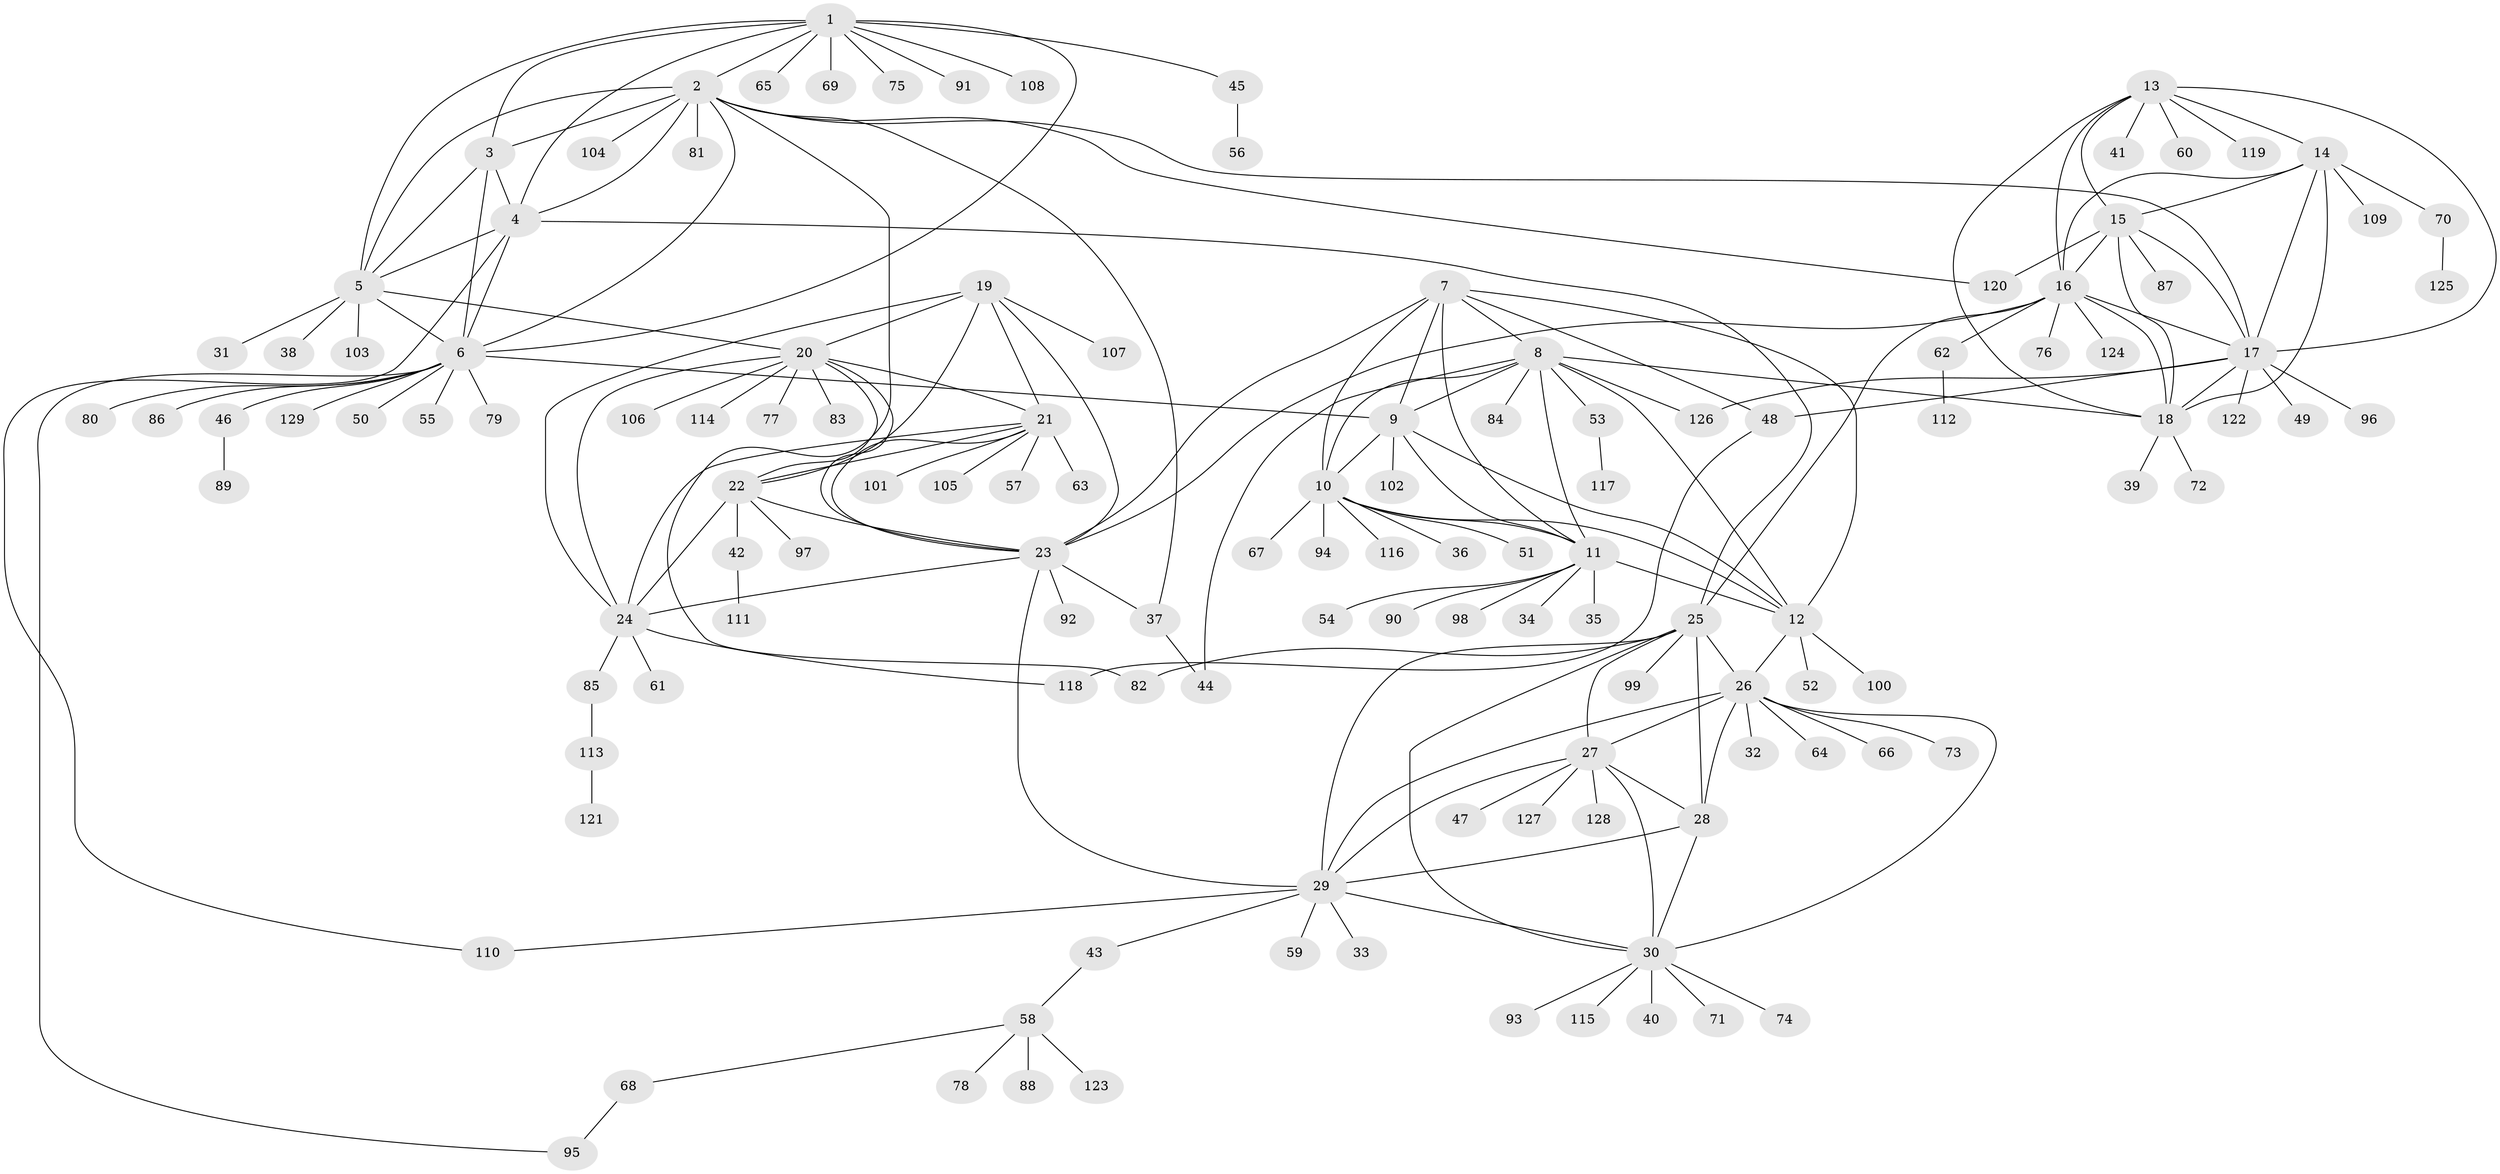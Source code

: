 // Generated by graph-tools (version 1.1) at 2025/26/03/09/25 03:26:46]
// undirected, 129 vertices, 193 edges
graph export_dot {
graph [start="1"]
  node [color=gray90,style=filled];
  1;
  2;
  3;
  4;
  5;
  6;
  7;
  8;
  9;
  10;
  11;
  12;
  13;
  14;
  15;
  16;
  17;
  18;
  19;
  20;
  21;
  22;
  23;
  24;
  25;
  26;
  27;
  28;
  29;
  30;
  31;
  32;
  33;
  34;
  35;
  36;
  37;
  38;
  39;
  40;
  41;
  42;
  43;
  44;
  45;
  46;
  47;
  48;
  49;
  50;
  51;
  52;
  53;
  54;
  55;
  56;
  57;
  58;
  59;
  60;
  61;
  62;
  63;
  64;
  65;
  66;
  67;
  68;
  69;
  70;
  71;
  72;
  73;
  74;
  75;
  76;
  77;
  78;
  79;
  80;
  81;
  82;
  83;
  84;
  85;
  86;
  87;
  88;
  89;
  90;
  91;
  92;
  93;
  94;
  95;
  96;
  97;
  98;
  99;
  100;
  101;
  102;
  103;
  104;
  105;
  106;
  107;
  108;
  109;
  110;
  111;
  112;
  113;
  114;
  115;
  116;
  117;
  118;
  119;
  120;
  121;
  122;
  123;
  124;
  125;
  126;
  127;
  128;
  129;
  1 -- 2;
  1 -- 3;
  1 -- 4;
  1 -- 5;
  1 -- 6;
  1 -- 45;
  1 -- 65;
  1 -- 69;
  1 -- 75;
  1 -- 91;
  1 -- 108;
  2 -- 3;
  2 -- 4;
  2 -- 5;
  2 -- 6;
  2 -- 17;
  2 -- 37;
  2 -- 81;
  2 -- 82;
  2 -- 104;
  2 -- 120;
  3 -- 4;
  3 -- 5;
  3 -- 6;
  4 -- 5;
  4 -- 6;
  4 -- 25;
  4 -- 110;
  5 -- 6;
  5 -- 20;
  5 -- 31;
  5 -- 38;
  5 -- 103;
  6 -- 9;
  6 -- 46;
  6 -- 50;
  6 -- 55;
  6 -- 79;
  6 -- 80;
  6 -- 86;
  6 -- 95;
  6 -- 129;
  7 -- 8;
  7 -- 9;
  7 -- 10;
  7 -- 11;
  7 -- 12;
  7 -- 23;
  7 -- 48;
  8 -- 9;
  8 -- 10;
  8 -- 11;
  8 -- 12;
  8 -- 18;
  8 -- 44;
  8 -- 53;
  8 -- 84;
  8 -- 126;
  9 -- 10;
  9 -- 11;
  9 -- 12;
  9 -- 102;
  10 -- 11;
  10 -- 12;
  10 -- 36;
  10 -- 51;
  10 -- 67;
  10 -- 94;
  10 -- 116;
  11 -- 12;
  11 -- 34;
  11 -- 35;
  11 -- 54;
  11 -- 90;
  11 -- 98;
  12 -- 26;
  12 -- 52;
  12 -- 100;
  13 -- 14;
  13 -- 15;
  13 -- 16;
  13 -- 17;
  13 -- 18;
  13 -- 41;
  13 -- 60;
  13 -- 119;
  14 -- 15;
  14 -- 16;
  14 -- 17;
  14 -- 18;
  14 -- 70;
  14 -- 109;
  15 -- 16;
  15 -- 17;
  15 -- 18;
  15 -- 87;
  15 -- 120;
  16 -- 17;
  16 -- 18;
  16 -- 23;
  16 -- 25;
  16 -- 62;
  16 -- 76;
  16 -- 124;
  17 -- 18;
  17 -- 48;
  17 -- 49;
  17 -- 96;
  17 -- 122;
  17 -- 126;
  18 -- 39;
  18 -- 72;
  19 -- 20;
  19 -- 21;
  19 -- 22;
  19 -- 23;
  19 -- 24;
  19 -- 107;
  20 -- 21;
  20 -- 22;
  20 -- 23;
  20 -- 24;
  20 -- 77;
  20 -- 83;
  20 -- 106;
  20 -- 114;
  21 -- 22;
  21 -- 23;
  21 -- 24;
  21 -- 57;
  21 -- 63;
  21 -- 101;
  21 -- 105;
  22 -- 23;
  22 -- 24;
  22 -- 42;
  22 -- 97;
  23 -- 24;
  23 -- 29;
  23 -- 37;
  23 -- 92;
  24 -- 61;
  24 -- 85;
  24 -- 118;
  25 -- 26;
  25 -- 27;
  25 -- 28;
  25 -- 29;
  25 -- 30;
  25 -- 82;
  25 -- 99;
  26 -- 27;
  26 -- 28;
  26 -- 29;
  26 -- 30;
  26 -- 32;
  26 -- 64;
  26 -- 66;
  26 -- 73;
  27 -- 28;
  27 -- 29;
  27 -- 30;
  27 -- 47;
  27 -- 127;
  27 -- 128;
  28 -- 29;
  28 -- 30;
  29 -- 30;
  29 -- 33;
  29 -- 43;
  29 -- 59;
  29 -- 110;
  30 -- 40;
  30 -- 71;
  30 -- 74;
  30 -- 93;
  30 -- 115;
  37 -- 44;
  42 -- 111;
  43 -- 58;
  45 -- 56;
  46 -- 89;
  48 -- 118;
  53 -- 117;
  58 -- 68;
  58 -- 78;
  58 -- 88;
  58 -- 123;
  62 -- 112;
  68 -- 95;
  70 -- 125;
  85 -- 113;
  113 -- 121;
}
